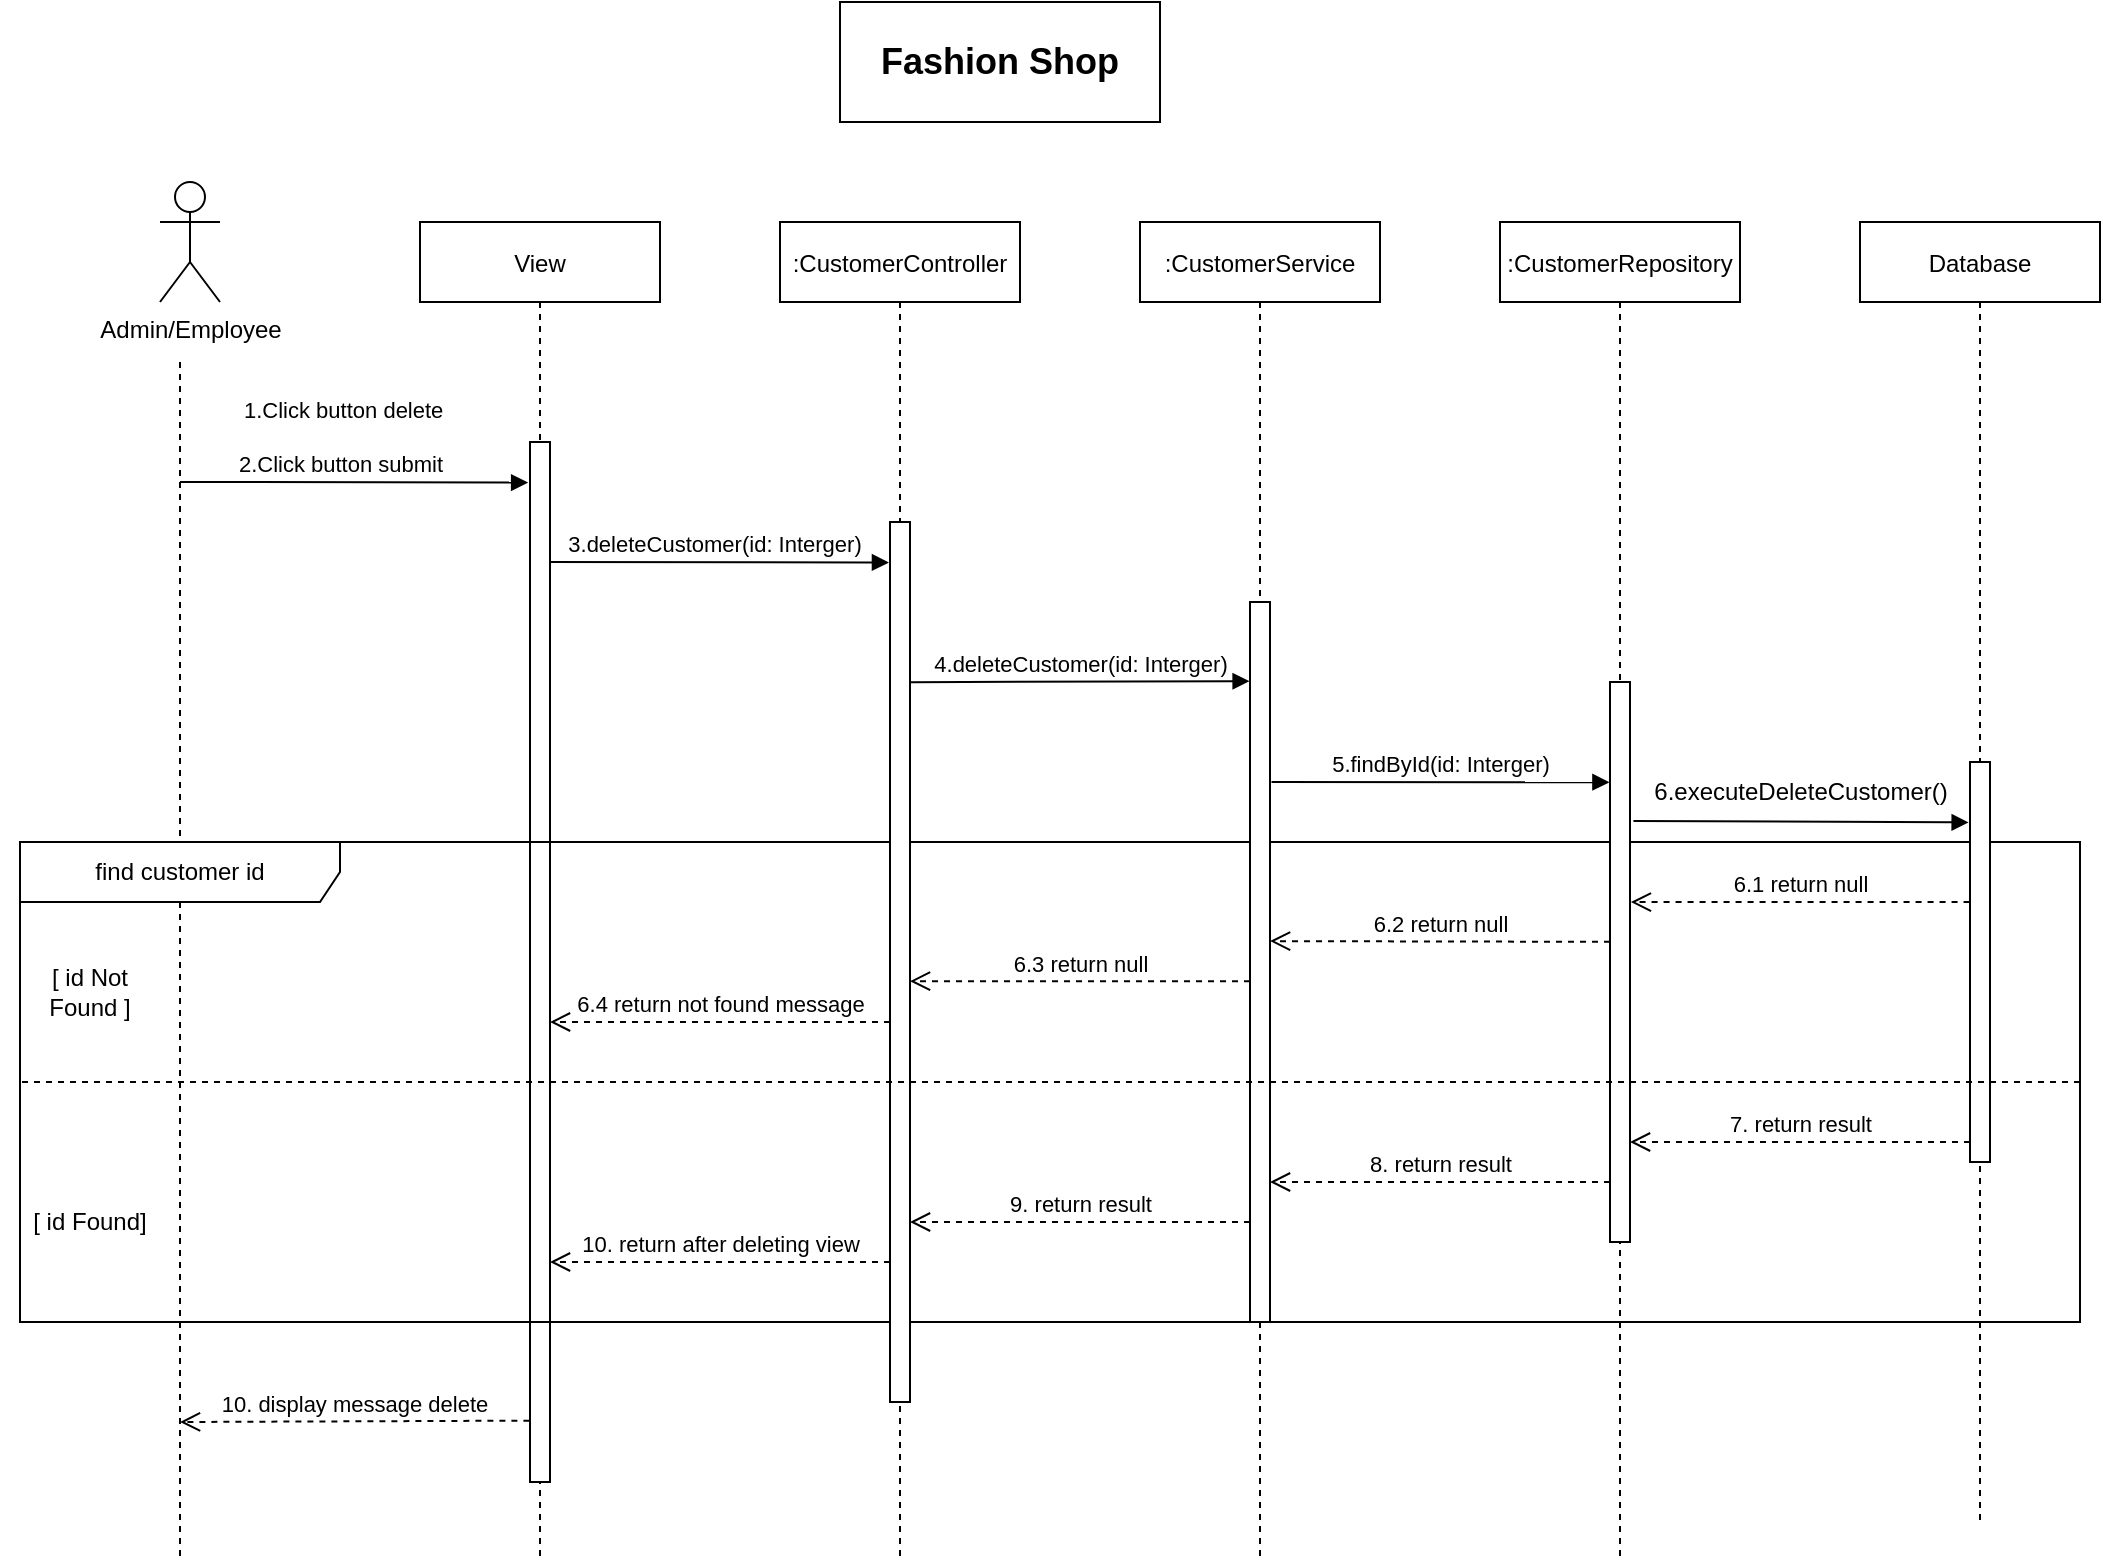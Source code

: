 <mxfile version="21.1.2" type="device">
  <diagram id="kgpKYQtTHZ0yAKxKKP6v" name="Page-1">
    <mxGraphModel dx="1464" dy="1831" grid="1" gridSize="10" guides="1" tooltips="1" connect="1" arrows="1" fold="1" page="1" pageScale="1" pageWidth="850" pageHeight="1100" math="0" shadow="0">
      <root>
        <mxCell id="0" />
        <mxCell id="1" parent="0" />
        <mxCell id="1rYxMRe_m1wBD9LGmmaj-10" value="Admin/Employee" style="shape=umlActor;verticalLabelPosition=bottom;verticalAlign=top;html=1;" parent="1" vertex="1">
          <mxGeometry x="80" y="30" width="30" height="60" as="geometry" />
        </mxCell>
        <mxCell id="1rYxMRe_m1wBD9LGmmaj-12" value="View" style="shape=umlLifeline;perimeter=lifelinePerimeter;container=1;collapsible=0;recursiveResize=0;rounded=0;shadow=0;strokeWidth=1;" parent="1" vertex="1">
          <mxGeometry x="210" y="50" width="120" height="670" as="geometry" />
        </mxCell>
        <mxCell id="ti4cJc6iU46M_X-HAgzX-17" value="2.Click button submit" style="html=1;verticalAlign=bottom;endArrow=block;entryX=-0.093;entryY=0.039;entryDx=0;entryDy=0;entryPerimeter=0;" parent="1rYxMRe_m1wBD9LGmmaj-12" target="ti4cJc6iU46M_X-HAgzX-28" edge="1">
          <mxGeometry x="-0.081" width="80" relative="1" as="geometry">
            <mxPoint x="-120" y="130" as="sourcePoint" />
            <mxPoint x="45" y="130" as="targetPoint" />
            <mxPoint as="offset" />
          </mxGeometry>
        </mxCell>
        <mxCell id="1rYxMRe_m1wBD9LGmmaj-11" style="edgeStyle=orthogonalEdgeStyle;rounded=0;orthogonalLoop=1;jettySize=auto;html=1;dashed=1;endArrow=none;endFill=0;" parent="1rYxMRe_m1wBD9LGmmaj-12" edge="1">
          <mxGeometry relative="1" as="geometry">
            <mxPoint x="-120" y="670" as="targetPoint" />
            <mxPoint x="-120.0" y="70" as="sourcePoint" />
          </mxGeometry>
        </mxCell>
        <mxCell id="ti4cJc6iU46M_X-HAgzX-16" value="3.deleteCustomer(id: Interger)" style="html=1;verticalAlign=bottom;endArrow=block;entryX=-0.052;entryY=0.046;entryDx=0;entryDy=0;entryPerimeter=0;" parent="1rYxMRe_m1wBD9LGmmaj-12" edge="1">
          <mxGeometry x="0.003" width="80" relative="1" as="geometry">
            <mxPoint x="60" y="170" as="sourcePoint" />
            <mxPoint x="234.48" y="170.24" as="targetPoint" />
            <mxPoint as="offset" />
          </mxGeometry>
        </mxCell>
        <mxCell id="ti4cJc6iU46M_X-HAgzX-28" value="" style="html=1;points=[];perimeter=orthogonalPerimeter;" parent="1rYxMRe_m1wBD9LGmmaj-12" vertex="1">
          <mxGeometry x="55" y="110" width="10" height="520" as="geometry" />
        </mxCell>
        <mxCell id="ti4cJc6iU46M_X-HAgzX-39" value="10. return after deleting view" style="html=1;verticalAlign=bottom;endArrow=open;dashed=1;endSize=8;exitX=-0.022;exitY=0.35;exitDx=0;exitDy=0;exitPerimeter=0;entryX=1.044;entryY=0.393;entryDx=0;entryDy=0;entryPerimeter=0;" parent="1rYxMRe_m1wBD9LGmmaj-12" edge="1">
          <mxGeometry relative="1" as="geometry">
            <mxPoint x="235" y="520" as="sourcePoint" />
            <mxPoint x="65" y="520" as="targetPoint" />
          </mxGeometry>
        </mxCell>
        <mxCell id="ti4cJc6iU46M_X-HAgzX-24" value="find customer id" style="shape=umlFrame;whiteSpace=wrap;html=1;width=160;height=30;" parent="1rYxMRe_m1wBD9LGmmaj-12" vertex="1">
          <mxGeometry x="-200" y="310" width="1030" height="240" as="geometry" />
        </mxCell>
        <mxCell id="ti4cJc6iU46M_X-HAgzX-34" value="[ id Not Found ]" style="text;html=1;strokeColor=none;fillColor=none;align=center;verticalAlign=middle;whiteSpace=wrap;rounded=0;" parent="1rYxMRe_m1wBD9LGmmaj-12" vertex="1">
          <mxGeometry x="-200" y="370" width="70" height="30" as="geometry" />
        </mxCell>
        <mxCell id="ti4cJc6iU46M_X-HAgzX-42" value="[ id Found]" style="text;html=1;strokeColor=none;fillColor=none;align=center;verticalAlign=middle;whiteSpace=wrap;rounded=0;" parent="1rYxMRe_m1wBD9LGmmaj-12" vertex="1">
          <mxGeometry x="-210" y="485" width="90" height="30" as="geometry" />
        </mxCell>
        <mxCell id="1rYxMRe_m1wBD9LGmmaj-13" value=":CustomerController" style="shape=umlLifeline;perimeter=lifelinePerimeter;container=1;collapsible=0;recursiveResize=0;rounded=0;shadow=0;strokeWidth=1;" parent="1" vertex="1">
          <mxGeometry x="390" y="50" width="120" height="670" as="geometry" />
        </mxCell>
        <mxCell id="ti4cJc6iU46M_X-HAgzX-27" value="" style="html=1;points=[];perimeter=orthogonalPerimeter;" parent="1rYxMRe_m1wBD9LGmmaj-13" vertex="1">
          <mxGeometry x="55" y="150" width="10" height="440" as="geometry" />
        </mxCell>
        <mxCell id="ti4cJc6iU46M_X-HAgzX-33" value="6.4 return not found message" style="html=1;verticalAlign=bottom;endArrow=open;dashed=1;endSize=8;entryX=1.002;entryY=0.471;entryDx=0;entryDy=0;entryPerimeter=0;exitX=0;exitY=0.464;exitDx=0;exitDy=0;exitPerimeter=0;" parent="1rYxMRe_m1wBD9LGmmaj-13" edge="1">
          <mxGeometry relative="1" as="geometry">
            <mxPoint x="55" y="400" as="sourcePoint" />
            <mxPoint x="-115" y="400" as="targetPoint" />
          </mxGeometry>
        </mxCell>
        <mxCell id="ti4cJc6iU46M_X-HAgzX-38" value="9. return result" style="html=1;verticalAlign=bottom;endArrow=open;dashed=1;endSize=8;exitX=-0.022;exitY=0.35;exitDx=0;exitDy=0;exitPerimeter=0;entryX=1.044;entryY=0.393;entryDx=0;entryDy=0;entryPerimeter=0;" parent="1rYxMRe_m1wBD9LGmmaj-13" edge="1">
          <mxGeometry relative="1" as="geometry">
            <mxPoint x="235" y="500" as="sourcePoint" />
            <mxPoint x="65" y="500" as="targetPoint" />
          </mxGeometry>
        </mxCell>
        <mxCell id="1rYxMRe_m1wBD9LGmmaj-14" value=":CustomerService" style="shape=umlLifeline;perimeter=lifelinePerimeter;container=1;collapsible=0;recursiveResize=0;rounded=0;shadow=0;strokeWidth=1;" parent="1" vertex="1">
          <mxGeometry x="570" y="50" width="120" height="670" as="geometry" />
        </mxCell>
        <mxCell id="ti4cJc6iU46M_X-HAgzX-2" value="" style="html=1;points=[];perimeter=orthogonalPerimeter;" parent="1rYxMRe_m1wBD9LGmmaj-14" vertex="1">
          <mxGeometry x="55" y="190" width="10" height="360" as="geometry" />
        </mxCell>
        <mxCell id="ti4cJc6iU46M_X-HAgzX-32" value="6.3 return null" style="html=1;verticalAlign=bottom;endArrow=open;dashed=1;endSize=8;entryX=1.002;entryY=0.471;entryDx=0;entryDy=0;entryPerimeter=0;exitX=0;exitY=0.464;exitDx=0;exitDy=0;exitPerimeter=0;" parent="1rYxMRe_m1wBD9LGmmaj-14" edge="1">
          <mxGeometry relative="1" as="geometry">
            <mxPoint x="55" y="379.57" as="sourcePoint" />
            <mxPoint x="-115" y="379.57" as="targetPoint" />
            <mxPoint as="offset" />
          </mxGeometry>
        </mxCell>
        <mxCell id="ti4cJc6iU46M_X-HAgzX-37" value="8. return result" style="html=1;verticalAlign=bottom;endArrow=open;dashed=1;endSize=8;exitX=-0.022;exitY=0.35;exitDx=0;exitDy=0;exitPerimeter=0;entryX=1.044;entryY=0.393;entryDx=0;entryDy=0;entryPerimeter=0;" parent="1rYxMRe_m1wBD9LGmmaj-14" edge="1">
          <mxGeometry relative="1" as="geometry">
            <mxPoint x="235" y="480" as="sourcePoint" />
            <mxPoint x="65" y="480" as="targetPoint" />
          </mxGeometry>
        </mxCell>
        <mxCell id="1rYxMRe_m1wBD9LGmmaj-15" value=":CustomerRepository" style="shape=umlLifeline;perimeter=lifelinePerimeter;container=1;collapsible=0;recursiveResize=0;rounded=0;shadow=0;strokeWidth=1;" parent="1" vertex="1">
          <mxGeometry x="750" y="50" width="120" height="670" as="geometry" />
        </mxCell>
        <mxCell id="ti4cJc6iU46M_X-HAgzX-3" value="" style="html=1;points=[];perimeter=orthogonalPerimeter;" parent="1rYxMRe_m1wBD9LGmmaj-15" vertex="1">
          <mxGeometry x="55" y="230" width="10" height="280" as="geometry" />
        </mxCell>
        <mxCell id="1rYxMRe_m1wBD9LGmmaj-16" value="Database" style="shape=umlLifeline;perimeter=lifelinePerimeter;container=1;collapsible=0;recursiveResize=0;rounded=0;shadow=0;strokeWidth=1;" parent="1" vertex="1">
          <mxGeometry x="930" y="50" width="120" height="650" as="geometry" />
        </mxCell>
        <mxCell id="ti4cJc6iU46M_X-HAgzX-4" value="" style="html=1;points=[];perimeter=orthogonalPerimeter;" parent="1rYxMRe_m1wBD9LGmmaj-16" vertex="1">
          <mxGeometry x="55" y="270" width="10" height="200" as="geometry" />
        </mxCell>
        <mxCell id="ti4cJc6iU46M_X-HAgzX-18" value="4.deleteCustomer(id: Interger)" style="html=1;verticalAlign=bottom;endArrow=block;entryX=-0.019;entryY=0.11;entryDx=0;entryDy=0;entryPerimeter=0;exitX=1.009;exitY=0.182;exitDx=0;exitDy=0;exitPerimeter=0;" parent="1" target="ti4cJc6iU46M_X-HAgzX-2" edge="1">
          <mxGeometry width="80" relative="1" as="geometry">
            <mxPoint x="455.09" y="280.08" as="sourcePoint" />
            <mxPoint x="635" y="271" as="targetPoint" />
          </mxGeometry>
        </mxCell>
        <mxCell id="ti4cJc6iU46M_X-HAgzX-19" value="5.findById(id: Interger)" style="html=1;verticalAlign=bottom;endArrow=block;exitX=1.077;exitY=0.25;exitDx=0;exitDy=0;exitPerimeter=0;entryX=-0.029;entryY=0.179;entryDx=0;entryDy=0;entryPerimeter=0;" parent="1" source="ti4cJc6iU46M_X-HAgzX-2" target="ti4cJc6iU46M_X-HAgzX-3" edge="1">
          <mxGeometry width="80" relative="1" as="geometry">
            <mxPoint x="640" y="310" as="sourcePoint" />
            <mxPoint x="800" y="330" as="targetPoint" />
          </mxGeometry>
        </mxCell>
        <mxCell id="ti4cJc6iU46M_X-HAgzX-20" value="" style="html=1;verticalAlign=bottom;endArrow=block;entryX=-0.067;entryY=0.151;entryDx=0;entryDy=0;entryPerimeter=0;exitX=1.173;exitY=0.248;exitDx=0;exitDy=0;exitPerimeter=0;" parent="1" source="ti4cJc6iU46M_X-HAgzX-3" target="ti4cJc6iU46M_X-HAgzX-4" edge="1">
          <mxGeometry width="80" relative="1" as="geometry">
            <mxPoint x="820" y="340" as="sourcePoint" />
            <mxPoint x="989" y="340" as="targetPoint" />
            <Array as="points" />
          </mxGeometry>
        </mxCell>
        <mxCell id="ti4cJc6iU46M_X-HAgzX-21" value="6.executeDeleteCustomer()" style="text;html=1;align=center;verticalAlign=middle;resizable=0;points=[];autosize=1;strokeColor=none;fillColor=none;" parent="1" vertex="1">
          <mxGeometry x="815" y="320" width="170" height="30" as="geometry" />
        </mxCell>
        <mxCell id="ti4cJc6iU46M_X-HAgzX-29" value="6.1 return null" style="html=1;verticalAlign=bottom;endArrow=open;dashed=1;endSize=8;exitX=-0.022;exitY=0.35;exitDx=0;exitDy=0;exitPerimeter=0;entryX=1.044;entryY=0.393;entryDx=0;entryDy=0;entryPerimeter=0;" parent="1" source="ti4cJc6iU46M_X-HAgzX-4" target="ti4cJc6iU46M_X-HAgzX-3" edge="1">
          <mxGeometry relative="1" as="geometry">
            <mxPoint x="980" y="390" as="sourcePoint" />
            <mxPoint x="900" y="390" as="targetPoint" />
          </mxGeometry>
        </mxCell>
        <mxCell id="ti4cJc6iU46M_X-HAgzX-31" value="6.2 return null" style="html=1;verticalAlign=bottom;endArrow=open;dashed=1;endSize=8;entryX=1.002;entryY=0.471;entryDx=0;entryDy=0;entryPerimeter=0;exitX=0;exitY=0.464;exitDx=0;exitDy=0;exitPerimeter=0;" parent="1" source="ti4cJc6iU46M_X-HAgzX-3" target="ti4cJc6iU46M_X-HAgzX-2" edge="1">
          <mxGeometry relative="1" as="geometry">
            <mxPoint x="800" y="410" as="sourcePoint" />
            <mxPoint x="640" y="410" as="targetPoint" />
          </mxGeometry>
        </mxCell>
        <mxCell id="ti4cJc6iU46M_X-HAgzX-35" style="edgeStyle=orthogonalEdgeStyle;rounded=0;orthogonalLoop=1;jettySize=auto;html=1;dashed=1;endArrow=none;endFill=0;" parent="1" edge="1">
          <mxGeometry relative="1" as="geometry">
            <mxPoint x="10" y="480" as="targetPoint" />
            <mxPoint x="1040" y="480" as="sourcePoint" />
          </mxGeometry>
        </mxCell>
        <mxCell id="ti4cJc6iU46M_X-HAgzX-36" value="7. return result" style="html=1;verticalAlign=bottom;endArrow=open;dashed=1;endSize=8;exitX=-0.022;exitY=0.35;exitDx=0;exitDy=0;exitPerimeter=0;entryX=1.044;entryY=0.393;entryDx=0;entryDy=0;entryPerimeter=0;" parent="1" edge="1">
          <mxGeometry relative="1" as="geometry">
            <mxPoint x="985" y="510" as="sourcePoint" />
            <mxPoint x="815" y="510" as="targetPoint" />
          </mxGeometry>
        </mxCell>
        <mxCell id="ti4cJc6iU46M_X-HAgzX-41" value="10. display message delete" style="html=1;verticalAlign=bottom;endArrow=open;dashed=1;endSize=8;exitX=-0.03;exitY=0.941;exitDx=0;exitDy=0;exitPerimeter=0;entryX=1.044;entryY=0.393;entryDx=0;entryDy=0;entryPerimeter=0;" parent="1" source="ti4cJc6iU46M_X-HAgzX-28" edge="1">
          <mxGeometry relative="1" as="geometry">
            <mxPoint x="260" y="650" as="sourcePoint" />
            <mxPoint x="90" y="650" as="targetPoint" />
          </mxGeometry>
        </mxCell>
        <mxCell id="ti4cJc6iU46M_X-HAgzX-66" value="&lt;span style=&quot;color: rgb(0, 0, 0); font-family: Helvetica; font-size: 11px; font-style: normal; font-variant-ligatures: normal; font-variant-caps: normal; font-weight: 400; letter-spacing: normal; orphans: 2; text-align: center; text-indent: 0px; text-transform: none; widows: 2; word-spacing: 0px; -webkit-text-stroke-width: 0px; background-color: rgb(255, 255, 255); text-decoration-thickness: initial; text-decoration-style: initial; text-decoration-color: initial; float: none; display: inline !important;&quot;&gt;1.Click button delete&lt;/span&gt;" style="text;whiteSpace=wrap;html=1;" parent="1" vertex="1">
          <mxGeometry x="120" y="130" width="130" height="40" as="geometry" />
        </mxCell>
        <mxCell id="wWkDJhOeoGWm9uI2Qaav-1" value="&lt;font style=&quot;font-size: 18px;&quot;&gt;&lt;b style=&quot;&quot;&gt;Fashion Shop&lt;/b&gt;&lt;/font&gt;" style="rounded=0;whiteSpace=wrap;html=1;" parent="1" vertex="1">
          <mxGeometry x="420" y="-60" width="160" height="60" as="geometry" />
        </mxCell>
      </root>
    </mxGraphModel>
  </diagram>
</mxfile>

